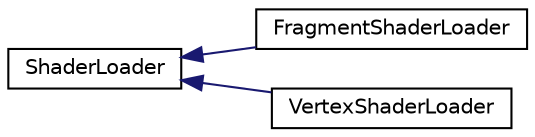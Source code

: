digraph "Graphical Class Hierarchy"
{
 // LATEX_PDF_SIZE
  edge [fontname="Helvetica",fontsize="10",labelfontname="Helvetica",labelfontsize="10"];
  node [fontname="Helvetica",fontsize="10",shape=record];
  rankdir="LR";
  Node0 [label="ShaderLoader",height=0.2,width=0.4,color="black", fillcolor="white", style="filled",URL="$classShaderLoader.html",tooltip=" "];
  Node0 -> Node1 [dir="back",color="midnightblue",fontsize="10",style="solid",fontname="Helvetica"];
  Node1 [label="FragmentShaderLoader",height=0.2,width=0.4,color="black", fillcolor="white", style="filled",URL="$classFragmentShaderLoader.html",tooltip=" "];
  Node0 -> Node2 [dir="back",color="midnightblue",fontsize="10",style="solid",fontname="Helvetica"];
  Node2 [label="VertexShaderLoader",height=0.2,width=0.4,color="black", fillcolor="white", style="filled",URL="$classVertexShaderLoader.html",tooltip=" "];
}
